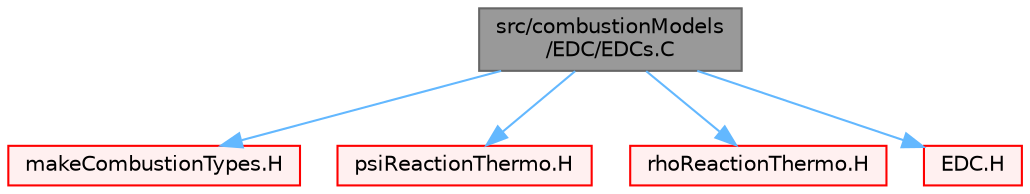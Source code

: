 digraph "src/combustionModels/EDC/EDCs.C"
{
 // LATEX_PDF_SIZE
  bgcolor="transparent";
  edge [fontname=Helvetica,fontsize=10,labelfontname=Helvetica,labelfontsize=10];
  node [fontname=Helvetica,fontsize=10,shape=box,height=0.2,width=0.4];
  Node1 [id="Node000001",label="src/combustionModels\l/EDC/EDCs.C",height=0.2,width=0.4,color="gray40", fillcolor="grey60", style="filled", fontcolor="black",tooltip=" "];
  Node1 -> Node2 [id="edge1_Node000001_Node000002",color="steelblue1",style="solid",tooltip=" "];
  Node2 [id="Node000002",label="makeCombustionTypes.H",height=0.2,width=0.4,color="red", fillcolor="#FFF0F0", style="filled",URL="$makeCombustionTypes_8H.html",tooltip=" "];
  Node1 -> Node4 [id="edge2_Node000001_Node000004",color="steelblue1",style="solid",tooltip=" "];
  Node4 [id="Node000004",label="psiReactionThermo.H",height=0.2,width=0.4,color="red", fillcolor="#FFF0F0", style="filled",URL="$psiReactionThermo_8H.html",tooltip=" "];
  Node1 -> Node396 [id="edge3_Node000001_Node000396",color="steelblue1",style="solid",tooltip=" "];
  Node396 [id="Node000396",label="rhoReactionThermo.H",height=0.2,width=0.4,color="red", fillcolor="#FFF0F0", style="filled",URL="$rhoReactionThermo_8H.html",tooltip=" "];
  Node1 -> Node398 [id="edge4_Node000001_Node000398",color="steelblue1",style="solid",tooltip=" "];
  Node398 [id="Node000398",label="EDC.H",height=0.2,width=0.4,color="red", fillcolor="#FFF0F0", style="filled",URL="$EDC_8H.html",tooltip=" "];
}
